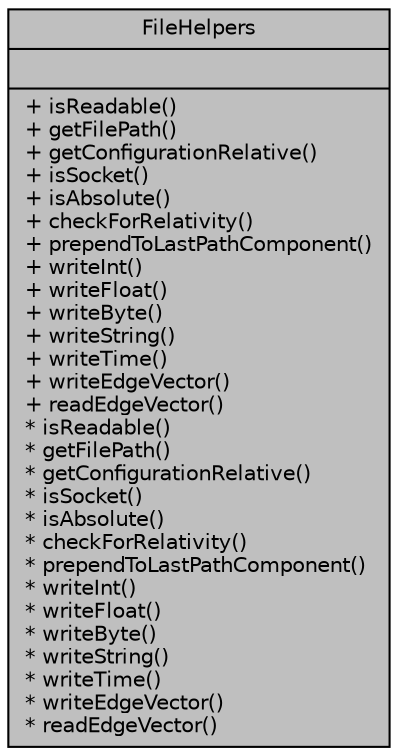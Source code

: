 digraph "FileHelpers"
{
  edge [fontname="Helvetica",fontsize="10",labelfontname="Helvetica",labelfontsize="10"];
  node [fontname="Helvetica",fontsize="10",shape=record];
  Node1 [label="{FileHelpers\n||+ isReadable()\l+ getFilePath()\l+ getConfigurationRelative()\l+ isSocket()\l+ isAbsolute()\l+ checkForRelativity()\l+ prependToLastPathComponent()\l+ writeInt()\l+ writeFloat()\l+ writeByte()\l+ writeString()\l+ writeTime()\l+ writeEdgeVector()\l+ readEdgeVector()\l* isReadable()\l* getFilePath()\l* getConfigurationRelative()\l* isSocket()\l* isAbsolute()\l* checkForRelativity()\l* prependToLastPathComponent()\l* writeInt()\l* writeFloat()\l* writeByte()\l* writeString()\l* writeTime()\l* writeEdgeVector()\l* readEdgeVector()\l}",height=0.2,width=0.4,color="black", fillcolor="grey75", style="filled", fontcolor="black"];
}
